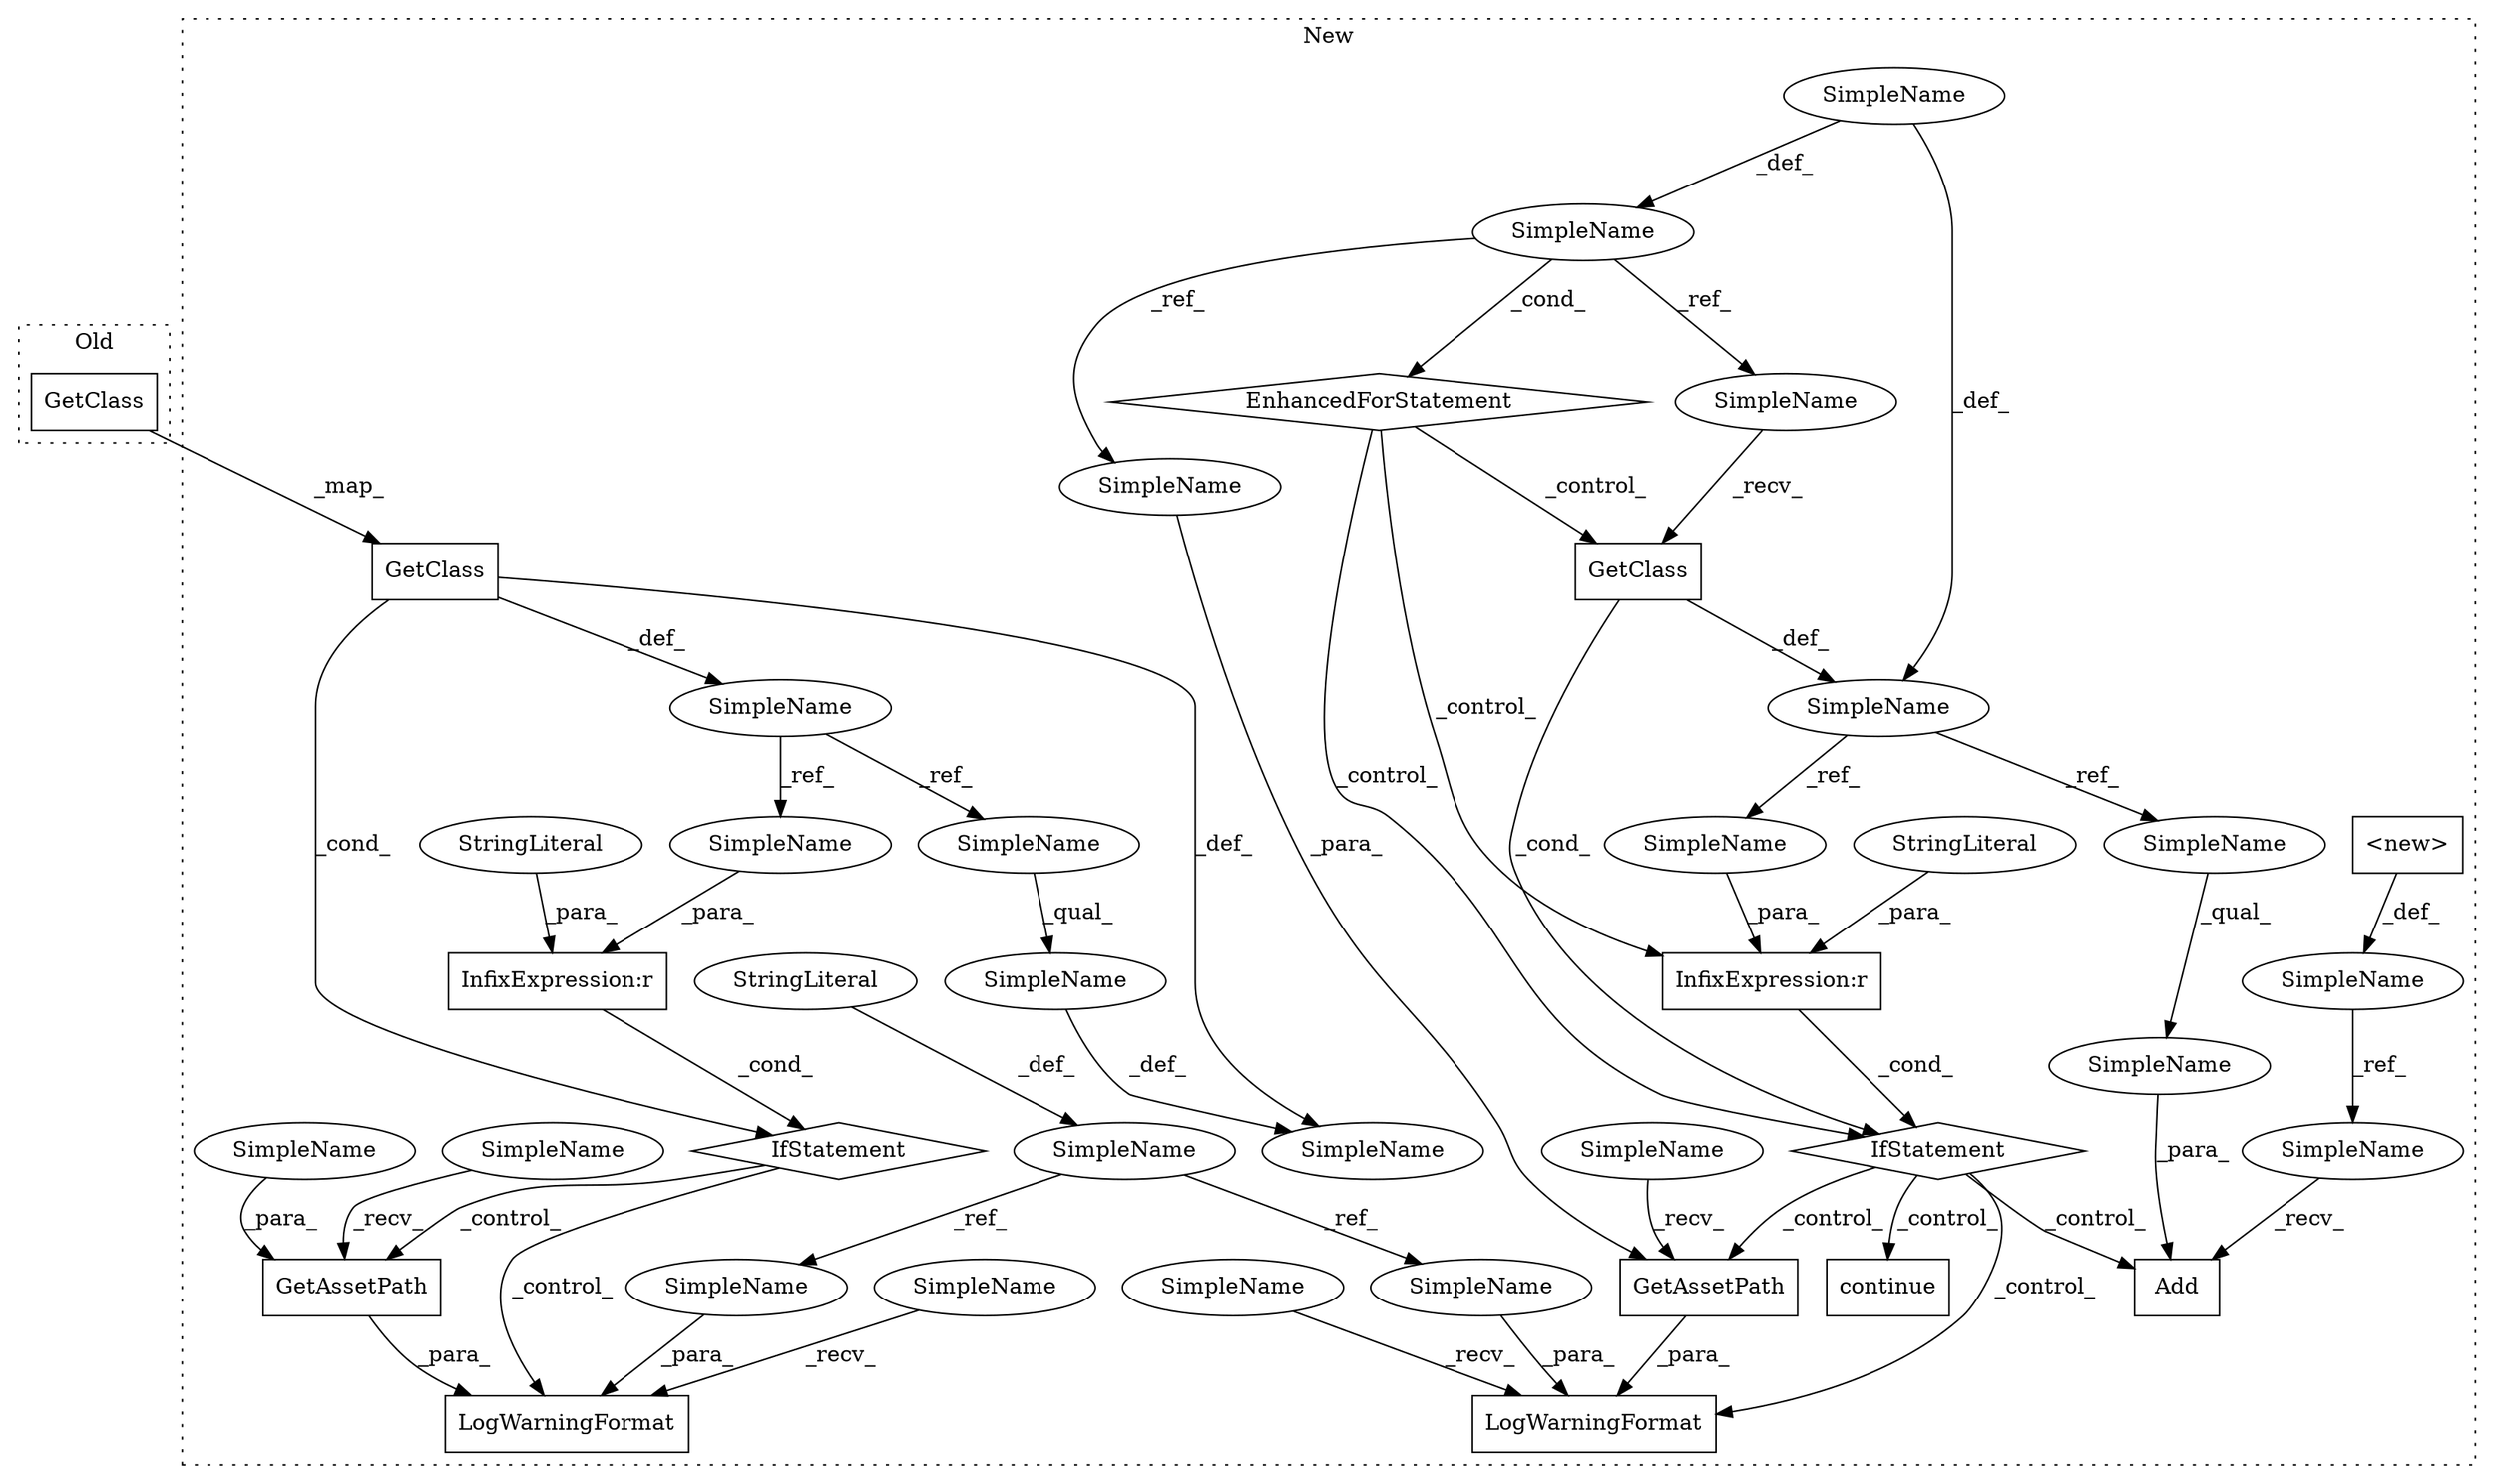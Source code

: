 digraph G {
subgraph cluster0 {
1 [label="GetClass" a="32" s="4025" l="10" shape="box"];
label = "Old";
style="dotted";
}
subgraph cluster1 {
2 [label="GetClass" a="32" s="4121" l="10" shape="box"];
3 [label="GetAssetPath" a="32" s="4250,4280" l="13,1" shape="box"];
4 [label="InfixExpression:r" a="27" s="4168" l="4" shape="box"];
5 [label="SimpleName" a="42" s="4349" l="37" shape="ellipse"];
6 [label="SimpleName" a="42" s="4325" l="21" shape="ellipse"];
7 [label="IfStatement" a="25" s="4149,4176" l="4,22" shape="diamond"];
8 [label="SimpleName" a="42" s="4085" l="15" shape="ellipse"];
9 [label="SimpleName" a="42" s="4263" l="17" shape="ellipse"];
10 [label="GetAssetPath" a="32" s="5870,5893" l="13,1" shape="box"];
11 [label="EnhancedForStatement" a="70" s="5598,5638" l="-5599,18" shape="diamond"];
12 [label="SimpleName" a="42" s="5611" l="10" shape="ellipse"];
13 [label="Add" a="32" s="5992,6033" l="4,1" shape="box"];
14 [label="InfixExpression:r" a="27" s="5762" l="4" shape="box"];
15 [label="continue" a="18" s="5921" l="9" shape="box"];
16 [label="IfStatement" a="25" s="5743,5770" l="4,22" shape="diamond"];
17 [label="SimpleName" a="42" s="5682" l="15" shape="ellipse"];
18 [label="SimpleName" a="42" s="5996" l="37" shape="ellipse"];
19 [label="SimpleName" a="42" s="5542" l="17" shape="ellipse"];
20 [label="SimpleName" a="42" s="5625" l="13" shape="ellipse"];
21 [label="<new>" a="14" s="5542" l="38" shape="box"];
22 [label="LogWarningFormat" a="32" s="4204,4281" l="17,1" shape="box"];
23 [label="SimpleName" a="42" s="3957" l="13" shape="ellipse"];
24 [label="LogWarningFormat" a="32" s="5824,5894" l="17,1" shape="box"];
25 [label="StringLiteral" a="45" s="4172" l="4" shape="ellipse"];
26 [label="StringLiteral" a="45" s="5766" l="4" shape="ellipse"];
27 [label="StringLiteral" a="45" s="3973" l="41" shape="ellipse"];
28 [label="GetClass" a="32" s="5711" l="10" shape="box"];
29 [label="SimpleName" a="42" s="4153" l="15" shape="ellipse"];
30 [label="SimpleName" a="42" s="4349" l="15" shape="ellipse"];
31 [label="SimpleName" a="42" s="5974" l="17" shape="ellipse"];
32 [label="SimpleName" a="42" s="5883" l="10" shape="ellipse"];
33 [label="SimpleName" a="42" s="5700" l="10" shape="ellipse"];
34 [label="SimpleName" a="42" s="4221" l="13" shape="ellipse"];
35 [label="SimpleName" a="42" s="5841" l="13" shape="ellipse"];
36 [label="SimpleName" a="42" s="4236" l="13" shape="ellipse"];
37 [label="SimpleName" a="42" s="5856" l="13" shape="ellipse"];
38 [label="SimpleName" a="42" s="5996" l="15" shape="ellipse"];
39 [label="SimpleName" a="42" s="5747" l="15" shape="ellipse"];
40 [label="SimpleName" a="42" s="4198" l="5" shape="ellipse"];
41 [label="SimpleName" a="42" s="5818" l="5" shape="ellipse"];
label = "New";
style="dotted";
}
1 -> 2 [label="_map_"];
2 -> 7 [label="_cond_"];
2 -> 8 [label="_def_"];
2 -> 6 [label="_def_"];
3 -> 22 [label="_para_"];
4 -> 7 [label="_cond_"];
5 -> 6 [label="_def_"];
7 -> 3 [label="_control_"];
7 -> 22 [label="_control_"];
8 -> 29 [label="_ref_"];
8 -> 30 [label="_ref_"];
9 -> 3 [label="_para_"];
10 -> 24 [label="_para_"];
11 -> 16 [label="_control_"];
11 -> 14 [label="_control_"];
11 -> 28 [label="_control_"];
12 -> 11 [label="_cond_"];
12 -> 33 [label="_ref_"];
12 -> 32 [label="_ref_"];
14 -> 16 [label="_cond_"];
16 -> 24 [label="_control_"];
16 -> 15 [label="_control_"];
16 -> 13 [label="_control_"];
16 -> 10 [label="_control_"];
17 -> 38 [label="_ref_"];
17 -> 39 [label="_ref_"];
18 -> 13 [label="_para_"];
19 -> 31 [label="_ref_"];
20 -> 12 [label="_def_"];
20 -> 17 [label="_def_"];
21 -> 19 [label="_def_"];
23 -> 35 [label="_ref_"];
23 -> 34 [label="_ref_"];
25 -> 4 [label="_para_"];
26 -> 14 [label="_para_"];
27 -> 23 [label="_def_"];
28 -> 17 [label="_def_"];
28 -> 16 [label="_cond_"];
29 -> 4 [label="_para_"];
30 -> 5 [label="_qual_"];
31 -> 13 [label="_recv_"];
32 -> 10 [label="_para_"];
33 -> 28 [label="_recv_"];
34 -> 22 [label="_para_"];
35 -> 24 [label="_para_"];
36 -> 3 [label="_recv_"];
37 -> 10 [label="_recv_"];
38 -> 18 [label="_qual_"];
39 -> 14 [label="_para_"];
40 -> 22 [label="_recv_"];
41 -> 24 [label="_recv_"];
}